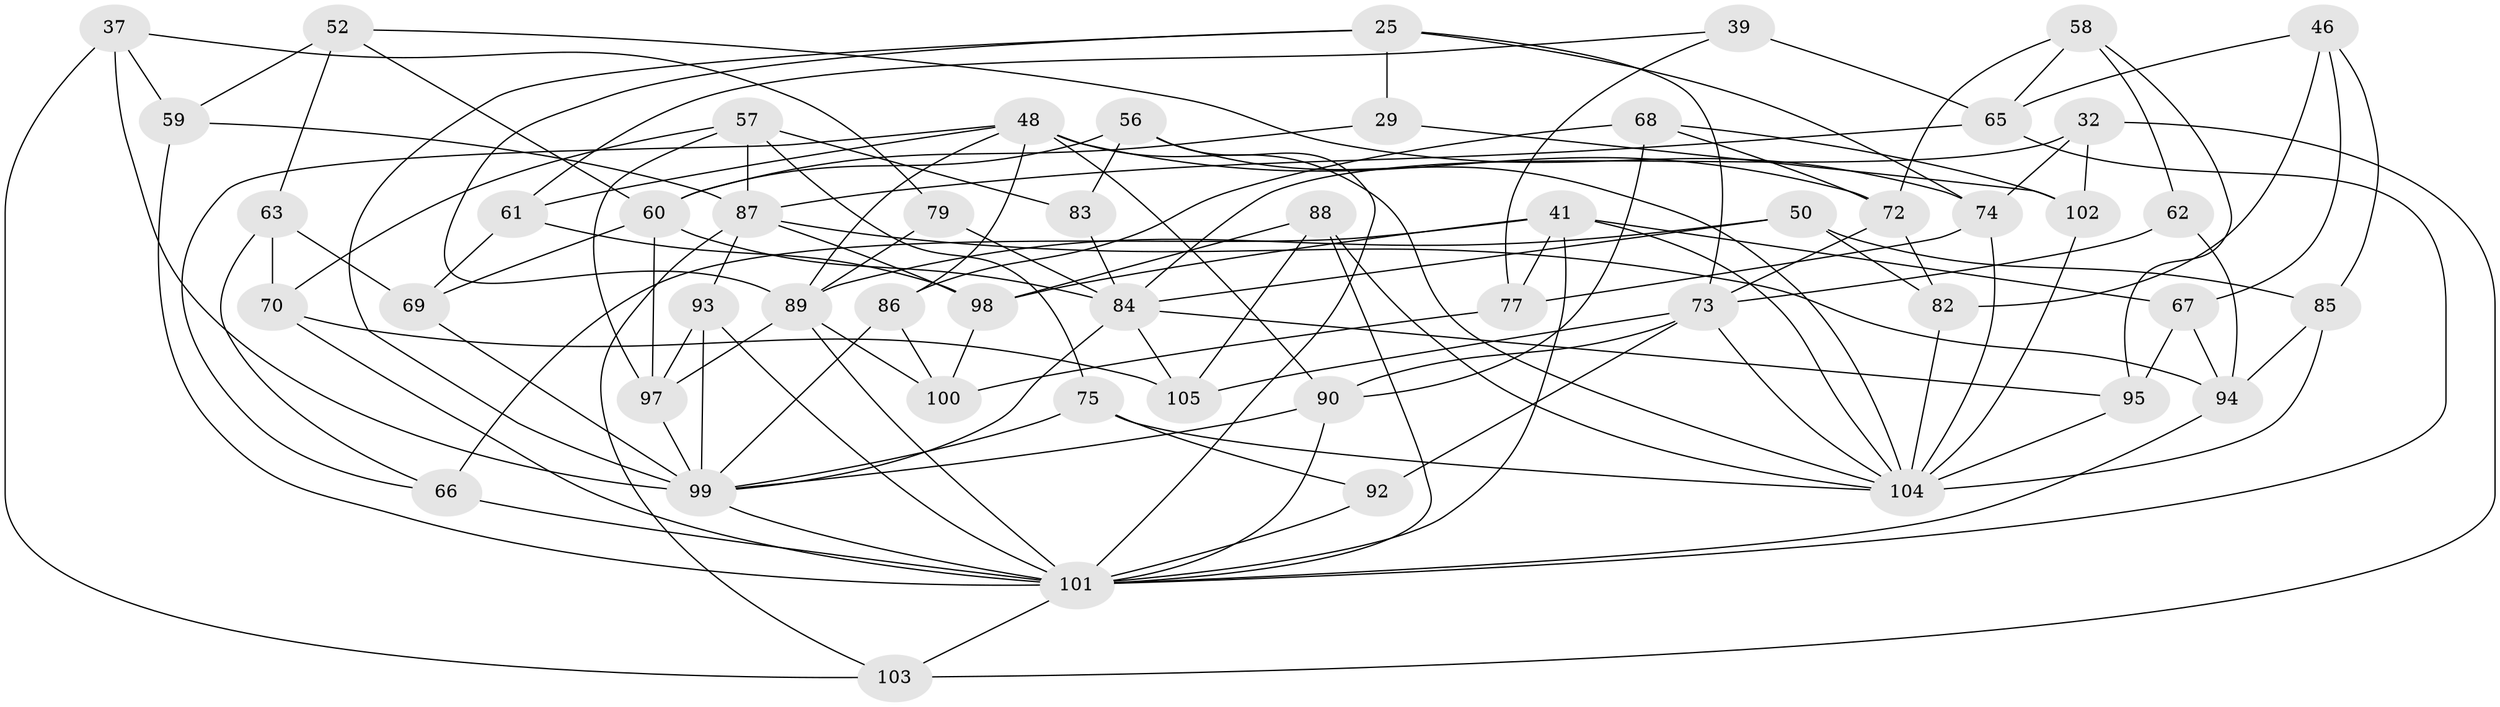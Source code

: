 // original degree distribution, {4: 1.0}
// Generated by graph-tools (version 1.1) at 2025/57/03/09/25 04:57:00]
// undirected, 52 vertices, 127 edges
graph export_dot {
graph [start="1"]
  node [color=gray90,style=filled];
  25 [super="+12"];
  29;
  32;
  37;
  39;
  41 [super="+30"];
  46;
  48 [super="+24"];
  50;
  52;
  56 [super="+5"];
  57 [super="+53"];
  58;
  59;
  60 [super="+35+33"];
  61;
  62;
  63;
  65 [super="+19"];
  66 [super="+34"];
  67;
  68;
  69;
  70;
  72 [super="+38"];
  73 [super="+6+45+9"];
  74 [super="+55"];
  75;
  77;
  79;
  82;
  83;
  84 [super="+17+76"];
  85 [super="+16"];
  86;
  87 [super="+18+47"];
  88;
  89 [super="+4+26"];
  90 [super="+2+22"];
  92;
  93 [super="+44"];
  94 [super="+49"];
  95 [super="+91"];
  97 [super="+8+21"];
  98 [super="+78"];
  99 [super="+28+42+71+54"];
  100;
  101 [super="+13+96+43"];
  102;
  103;
  104 [super="+81"];
  105;
  25 -- 29 [weight=2];
  25 -- 74;
  25 -- 89;
  25 -- 73;
  25 -- 99;
  29 -- 102;
  29 -- 60;
  32 -- 103;
  32 -- 102;
  32 -- 84;
  32 -- 74;
  37 -- 79;
  37 -- 103;
  37 -- 59;
  37 -- 99;
  39 -- 77;
  39 -- 65 [weight=2];
  39 -- 61;
  41 -- 67;
  41 -- 77;
  41 -- 101;
  41 -- 104;
  41 -- 98;
  41 -- 66;
  46 -- 67;
  46 -- 85;
  46 -- 82;
  46 -- 65;
  48 -- 72 [weight=2];
  48 -- 61;
  48 -- 90;
  48 -- 66;
  48 -- 86;
  48 -- 89;
  48 -- 104;
  50 -- 89;
  50 -- 82;
  50 -- 84;
  50 -- 85;
  52 -- 63;
  52 -- 74;
  52 -- 59;
  52 -- 60;
  56 -- 83 [weight=2];
  56 -- 101;
  56 -- 60;
  56 -- 104 [weight=2];
  57 -- 75;
  57 -- 87 [weight=2];
  57 -- 83;
  57 -- 97;
  57 -- 70;
  58 -- 65;
  58 -- 62;
  58 -- 72;
  58 -- 95;
  59 -- 101;
  59 -- 87;
  60 -- 69;
  60 -- 97 [weight=2];
  60 -- 84 [weight=2];
  61 -- 69;
  61 -- 98;
  62 -- 73 [weight=2];
  62 -- 94;
  63 -- 70;
  63 -- 69;
  63 -- 66;
  65 -- 87;
  65 -- 101;
  66 -- 101 [weight=3];
  67 -- 94;
  67 -- 95;
  68 -- 102;
  68 -- 86;
  68 -- 90;
  68 -- 72;
  69 -- 99;
  70 -- 105;
  70 -- 101;
  72 -- 73;
  72 -- 82;
  73 -- 104 [weight=2];
  73 -- 92;
  73 -- 105;
  73 -- 90 [weight=2];
  74 -- 104 [weight=2];
  74 -- 77;
  75 -- 92;
  75 -- 104;
  75 -- 99;
  77 -- 100;
  79 -- 89;
  79 -- 84 [weight=2];
  82 -- 104;
  83 -- 84;
  84 -- 95 [weight=2];
  84 -- 99 [weight=2];
  84 -- 105;
  85 -- 94 [weight=2];
  85 -- 104 [weight=2];
  86 -- 100;
  86 -- 99;
  87 -- 103;
  87 -- 93;
  87 -- 94 [weight=2];
  87 -- 98 [weight=2];
  88 -- 105;
  88 -- 101;
  88 -- 98;
  88 -- 104;
  89 -- 100;
  89 -- 101 [weight=2];
  89 -- 97;
  90 -- 101 [weight=3];
  90 -- 99;
  92 -- 101 [weight=2];
  93 -- 97 [weight=2];
  93 -- 101 [weight=2];
  93 -- 99;
  94 -- 101 [weight=2];
  95 -- 104 [weight=2];
  97 -- 99 [weight=2];
  98 -- 100;
  99 -- 101;
  101 -- 103;
  102 -- 104;
}
